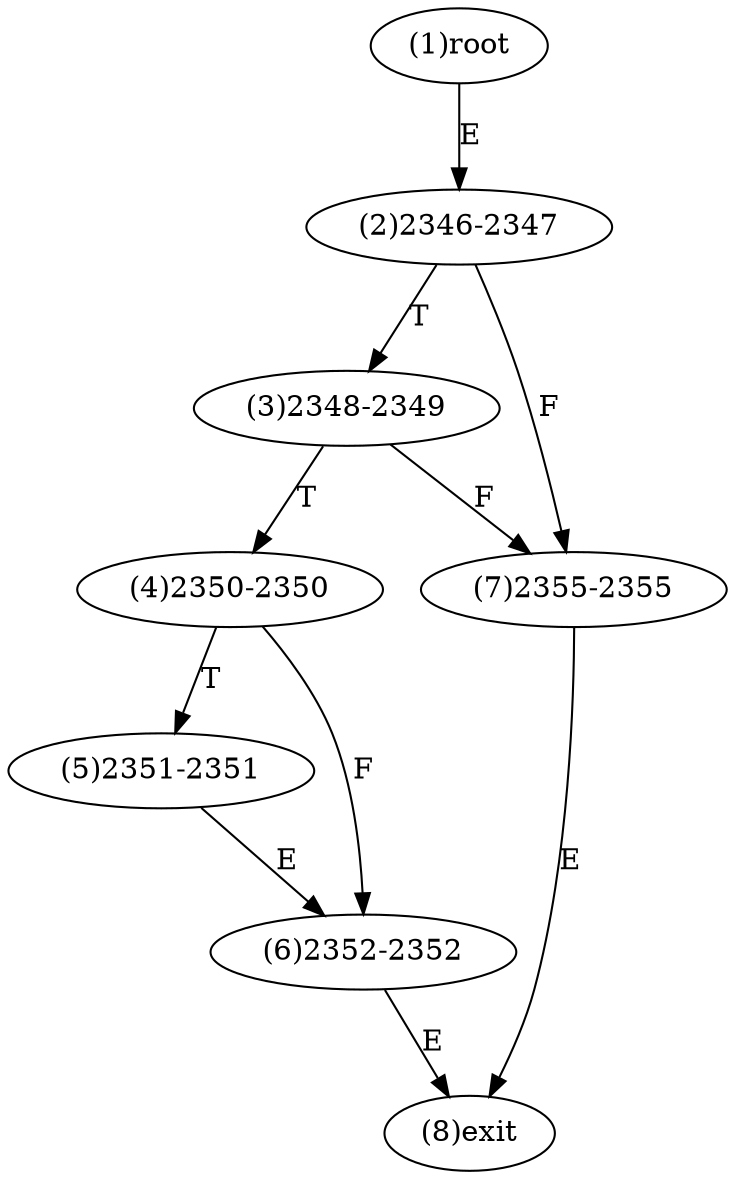 digraph "" { 
1[ label="(1)root"];
2[ label="(2)2346-2347"];
3[ label="(3)2348-2349"];
4[ label="(4)2350-2350"];
5[ label="(5)2351-2351"];
6[ label="(6)2352-2352"];
7[ label="(7)2355-2355"];
8[ label="(8)exit"];
1->2[ label="E"];
2->7[ label="F"];
2->3[ label="T"];
3->7[ label="F"];
3->4[ label="T"];
4->6[ label="F"];
4->5[ label="T"];
5->6[ label="E"];
6->8[ label="E"];
7->8[ label="E"];
}